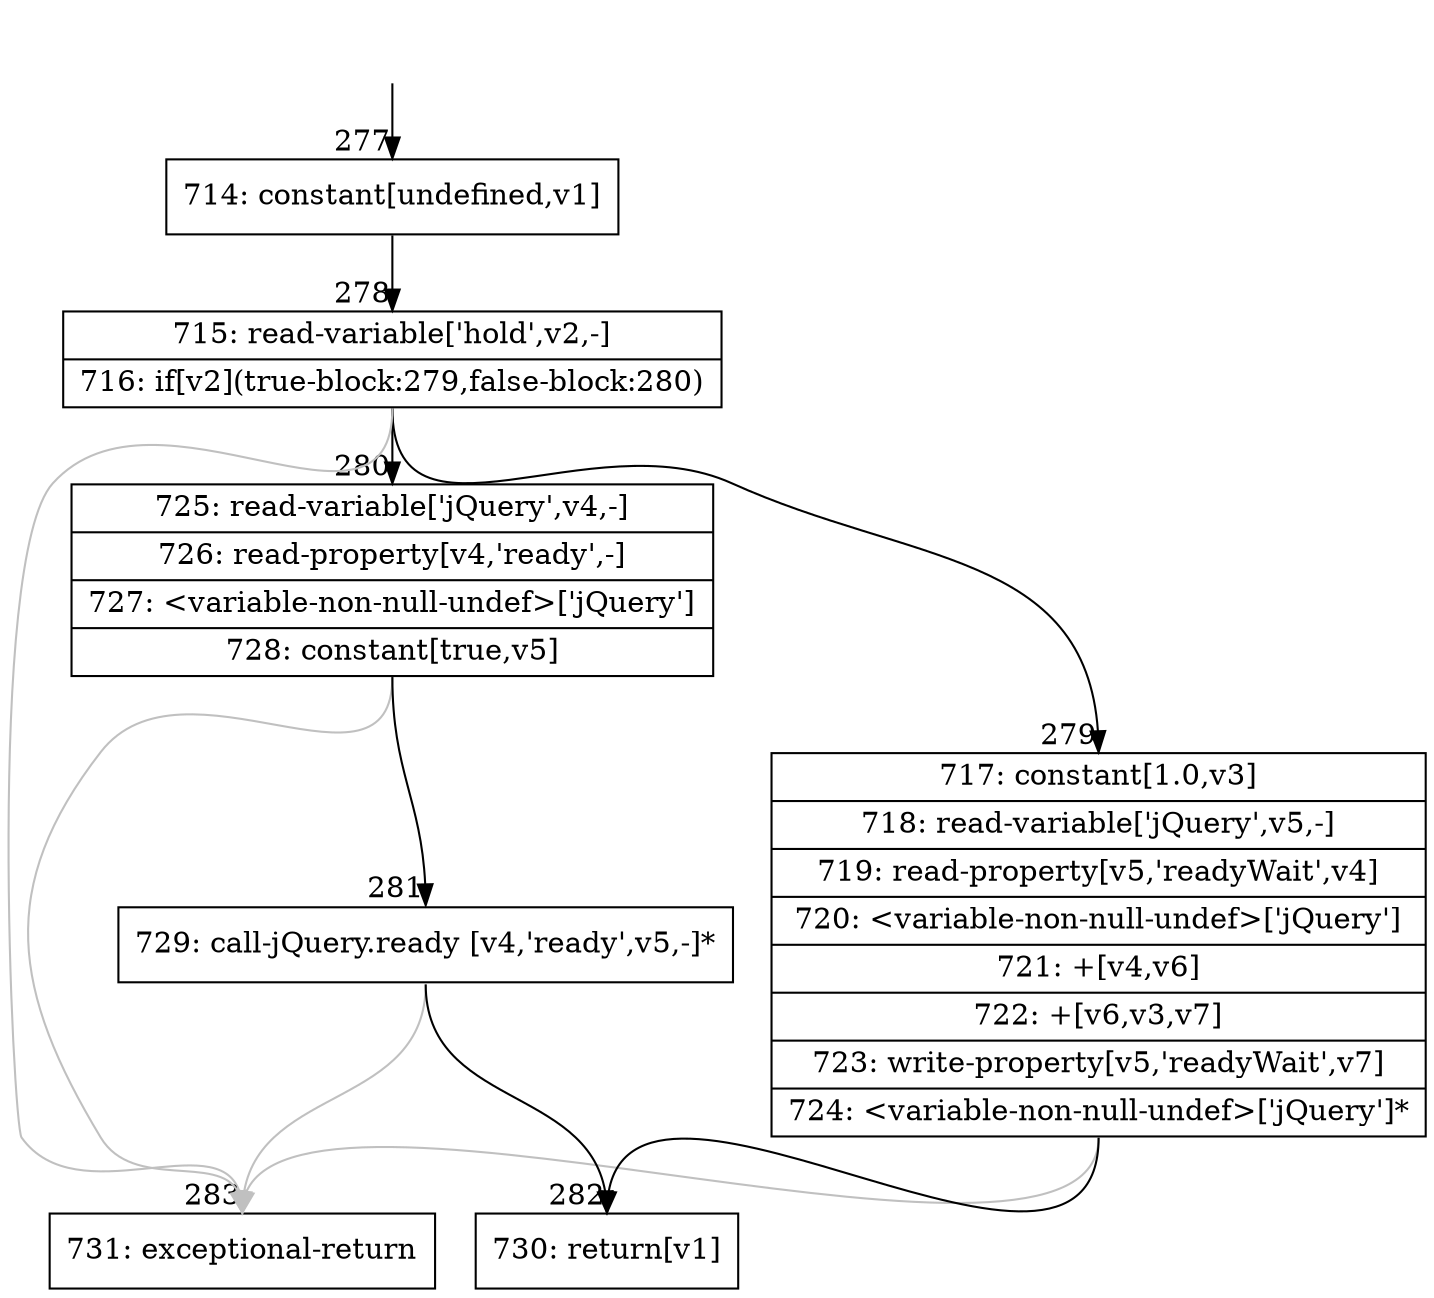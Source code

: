 digraph {
rankdir="TD"
BB_entry22[shape=none,label=""];
BB_entry22 -> BB277 [tailport=s, headport=n, headlabel="    277"]
BB277 [shape=record label="{714: constant[undefined,v1]}" ] 
BB277 -> BB278 [tailport=s, headport=n, headlabel="      278"]
BB278 [shape=record label="{715: read-variable['hold',v2,-]|716: if[v2](true-block:279,false-block:280)}" ] 
BB278 -> BB279 [tailport=s, headport=n, headlabel="      279"]
BB278 -> BB280 [tailport=s, headport=n, headlabel="      280"]
BB278 -> BB283 [tailport=s, headport=n, color=gray, headlabel="      283"]
BB279 [shape=record label="{717: constant[1.0,v3]|718: read-variable['jQuery',v5,-]|719: read-property[v5,'readyWait',v4]|720: \<variable-non-null-undef\>['jQuery']|721: +[v4,v6]|722: +[v6,v3,v7]|723: write-property[v5,'readyWait',v7]|724: \<variable-non-null-undef\>['jQuery']*}" ] 
BB279 -> BB282 [tailport=s, headport=n, headlabel="      282"]
BB279 -> BB283 [tailport=s, headport=n, color=gray]
BB280 [shape=record label="{725: read-variable['jQuery',v4,-]|726: read-property[v4,'ready',-]|727: \<variable-non-null-undef\>['jQuery']|728: constant[true,v5]}" ] 
BB280 -> BB281 [tailport=s, headport=n, headlabel="      281"]
BB280 -> BB283 [tailport=s, headport=n, color=gray]
BB281 [shape=record label="{729: call-jQuery.ready [v4,'ready',v5,-]*}" ] 
BB281 -> BB282 [tailport=s, headport=n]
BB281 -> BB283 [tailport=s, headport=n, color=gray]
BB282 [shape=record label="{730: return[v1]}" ] 
BB283 [shape=record label="{731: exceptional-return}" ] 
//#$~ 407
}
